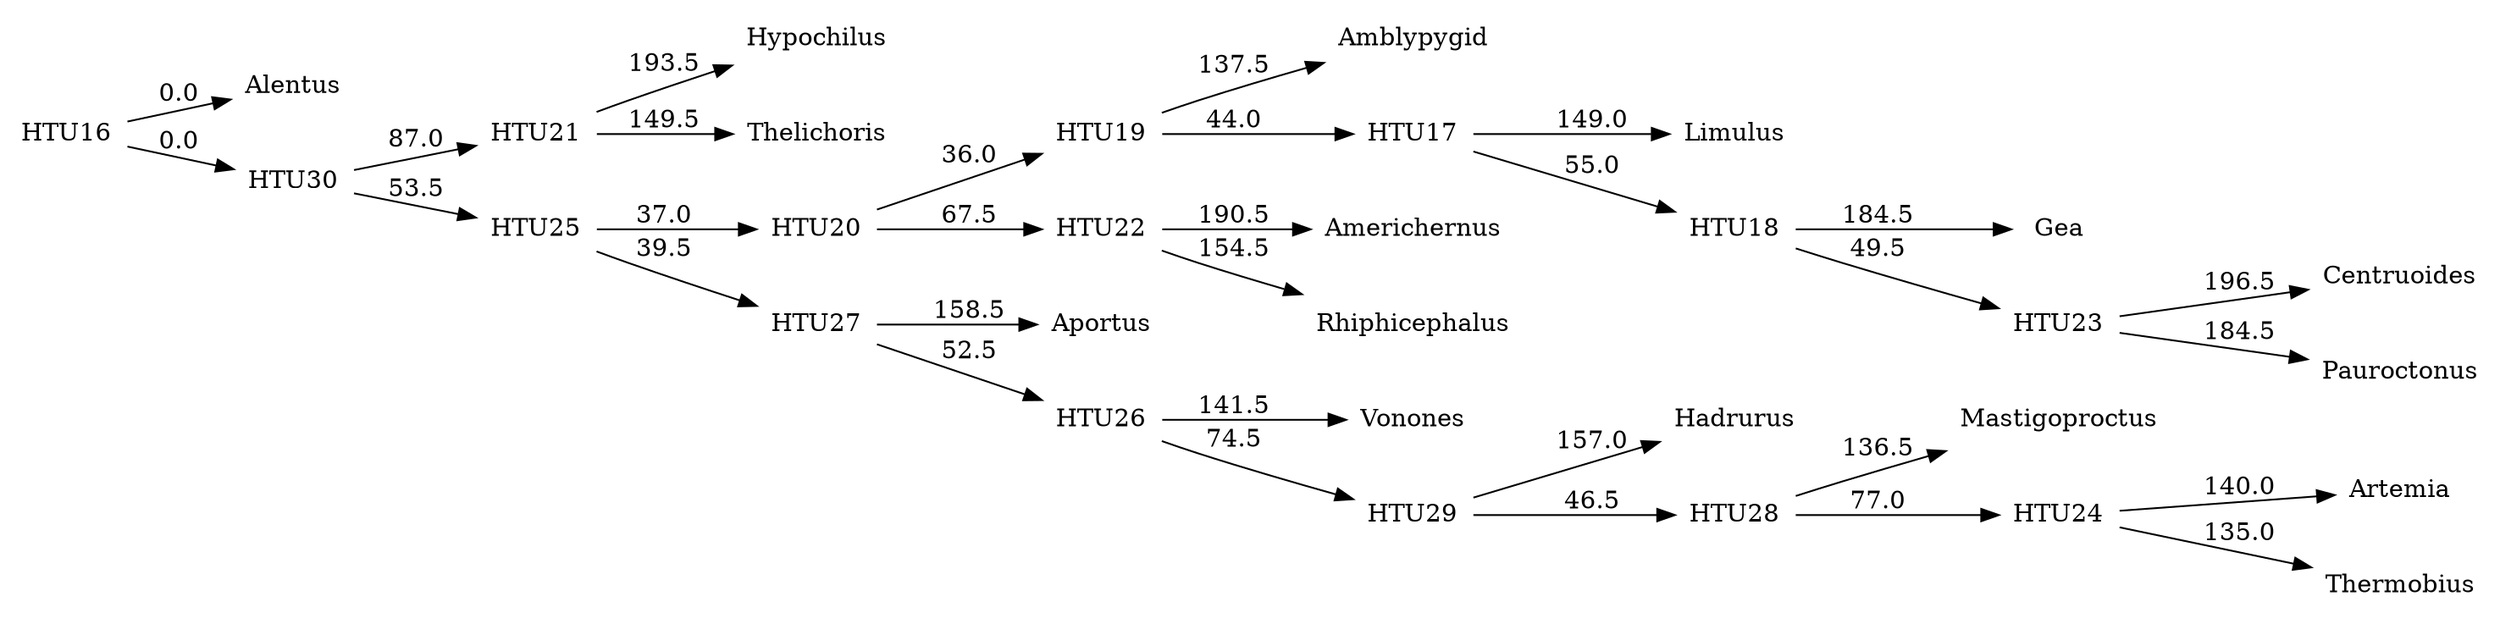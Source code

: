 digraph G {
	rankdir = LR;	node [ shape = none];

    0 [label=Alentus];
    1 [label=Amblypygid];
    2 [label=Americhernus];
    3 [label=Aportus];
    4 [label=Artemia];
    5 [label=Centruoides];
    6 [label=Gea];
    7 [label=Hadrurus];
    8 [label=Hypochilus];
    9 [label=Limulus];
    10 [label=Mastigoproctus];
    11 [label=Pauroctonus];
    12 [label=Rhiphicephalus];
    13 [label=Thelichoris];
    14 [label=Thermobius];
    15 [label=Vonones];
    16 [label=HTU16];
    17 [label=HTU17];
    18 [label=HTU18];
    19 [label=HTU19];
    20 [label=HTU20];
    21 [label=HTU21];
    22 [label=HTU22];
    23 [label=HTU23];
    24 [label=HTU24];
    25 [label=HTU25];
    26 [label=HTU26];
    27 [label=HTU27];
    28 [label=HTU28];
    29 [label=HTU29];
    30 [label=HTU30];
    16 -> 0 [label=0.0];
    16 -> 30 [label=0.0];
    17 -> 9 [label=149.0];
    17 -> 18 [label=55.0];
    18 -> 6 [label=184.5];
    18 -> 23 [label=49.5];
    19 -> 1 [label=137.5];
    19 -> 17 [label=44.0];
    20 -> 19 [label=36.0];
    20 -> 22 [label=67.5];
    21 -> 8 [label=193.5];
    21 -> 13 [label=149.5];
    22 -> 2 [label=190.5];
    22 -> 12 [label=154.5];
    23 -> 5 [label=196.5];
    23 -> 11 [label=184.5];
    24 -> 4 [label=140.0];
    24 -> 14 [label=135.0];
    25 -> 20 [label=37.0];
    25 -> 27 [label=39.5];
    26 -> 15 [label=141.5];
    26 -> 29 [label=74.5];
    27 -> 3 [label=158.5];
    27 -> 26 [label=52.5];
    28 -> 10 [label=136.5];
    28 -> 24 [label=77.0];
    29 -> 7 [label=157.0];
    29 -> 28 [label=46.5];
    30 -> 21 [label=87.0];
    30 -> 25 [label=53.5];
}
//2893.0
digraph G {
	rankdir = LR;	node [ shape = none];

    0 [label=Alentus];
    1 [label=Amblypygid];
    2 [label=Americhernus];
    3 [label=Aportus];
    4 [label=Artemia];
    5 [label=Centruoides];
    6 [label=Gea];
    7 [label=Hadrurus];
    8 [label=Hypochilus];
    9 [label=Limulus];
    10 [label=Mastigoproctus];
    11 [label=Pauroctonus];
    12 [label=Rhiphicephalus];
    13 [label=Thelichoris];
    14 [label=Thermobius];
    15 [label=Vonones];
    16 [label=HTU16];
    17 [label=HTU17];
    18 [label=HTU18];
    19 [label=HTU19];
    20 [label=HTU20];
    21 [label=HTU21];
    22 [label=HTU22];
    23 [label=HTU23];
    24 [label=HTU24];
    25 [label=HTU25];
    26 [label=HTU26];
    27 [label=HTU27];
    28 [label=HTU28];
    29 [label=HTU29];
    30 [label=HTU30];
    16 -> 0 [label=0.0];
    16 -> 30 [label=0.0];
    17 -> 9 [label=161.0];
    17 -> 18 [label=55.0];
    18 -> 6 [label=179.0];
    18 -> 23 [label=57.0];
    19 -> 1 [label=135.0];
    19 -> 17 [label=40.0];
    20 -> 19 [label=28.0];
    20 -> 22 [label=70.5];
    21 -> 8 [label=194.5];
    21 -> 13 [label=157.5];
    22 -> 2 [label=186.5];
    22 -> 12 [label=172.0];
    23 -> 5 [label=197.5];
    23 -> 11 [label=185.5];
    24 -> 4 [label=112.0];
    24 -> 14 [label=106.0];
    25 -> 20 [label=27.5];
    25 -> 28 [label=32.0];
    26 -> 15 [label=135.0];
    26 -> 24 [label=111.0];
    27 -> 26 [label=47.0];
    27 -> 29 [label=45.0];
    28 -> 3 [label=184.5];
    28 -> 27 [label=47.0];
    29 -> 7 [label=188.5];
    29 -> 10 [label=134.5];
    30 -> 21 [label=81.5];
    30 -> 25 [label=42.0];
}
//2890.0
digraph G {
	rankdir = LR;	node [ shape = none];

    0 [label=Alentus];
    1 [label=Amblypygid];
    2 [label=Americhernus];
    3 [label=Aportus];
    4 [label=Artemia];
    5 [label=Centruoides];
    6 [label=Gea];
    7 [label=Hadrurus];
    8 [label=Hypochilus];
    9 [label=Limulus];
    10 [label=Mastigoproctus];
    11 [label=Pauroctonus];
    12 [label=Rhiphicephalus];
    13 [label=Thelichoris];
    14 [label=Thermobius];
    15 [label=Vonones];
    16 [label=HTU16];
    17 [label=HTU17];
    18 [label=HTU18];
    19 [label=HTU19];
    20 [label=HTU20];
    21 [label=HTU21];
    22 [label=HTU22];
    23 [label=HTU23];
    24 [label=HTU24];
    25 [label=HTU25];
    26 [label=HTU26];
    27 [label=HTU27];
    28 [label=HTU28];
    29 [label=HTU29];
    30 [label=HTU30];
    16 -> 0 [label=0.0];
    16 -> 30 [label=0.0];
    17 -> 9 [label=161.0];
    17 -> 18 [label=55.0];
    18 -> 6 [label=179.0];
    18 -> 23 [label=57.0];
    19 -> 1 [label=135.0];
    19 -> 17 [label=40.0];
    20 -> 19 [label=28.0];
    20 -> 22 [label=70.5];
    21 -> 8 [label=194.5];
    21 -> 13 [label=157.5];
    22 -> 2 [label=186.5];
    22 -> 12 [label=172.0];
    23 -> 5 [label=197.5];
    23 -> 11 [label=185.5];
    24 -> 4 [label=112.0];
    24 -> 14 [label=106.0];
    25 -> 20 [label=27.5];
    25 -> 28 [label=32.0];
    26 -> 15 [label=135.0];
    26 -> 24 [label=111.0];
    27 -> 26 [label=47.0];
    27 -> 29 [label=45.0];
    28 -> 3 [label=184.5];
    28 -> 27 [label=47.0];
    29 -> 7 [label=188.5];
    29 -> 10 [label=134.5];
    30 -> 21 [label=81.5];
    30 -> 25 [label=42.0];
}
//2890.0
digraph G {
	rankdir = LR;	node [ shape = none];

    0 [label=Alentus];
    1 [label=Amblypygid];
    2 [label=Americhernus];
    3 [label=Aportus];
    4 [label=Artemia];
    5 [label=Centruoides];
    6 [label=Gea];
    7 [label=Hadrurus];
    8 [label=Hypochilus];
    9 [label=Limulus];
    10 [label=Mastigoproctus];
    11 [label=Pauroctonus];
    12 [label=Rhiphicephalus];
    13 [label=Thelichoris];
    14 [label=Thermobius];
    15 [label=Vonones];
    16 [label=HTU16];
    17 [label=HTU17];
    18 [label=HTU18];
    19 [label=HTU19];
    20 [label=HTU20];
    21 [label=HTU21];
    22 [label=HTU22];
    23 [label=HTU23];
    24 [label=HTU24];
    25 [label=HTU25];
    26 [label=HTU26];
    27 [label=HTU27];
    28 [label=HTU28];
    29 [label=HTU29];
    30 [label=HTU30];
    31 [label=HTU31];
    32 [label=HTU32];
    33 [label=HTU33];
    34 [label=HTU34];
    16 -> 0 [label=79.0];
    16 -> 33 [label=84.0];
    17 -> 9 [label=163.0];
    17 -> 22 [label=25.0];
    18 -> 1 [label=127.5];
    18 -> 17 [label=57.0];
    19 -> 18 [label=37.0];
    19 -> 21 [label=65.5];
    20 -> 8 [label=157.5];
    20 -> 13 [label=143.5];
    21 -> 2 [label=178.0];
    21 -> 12 [label=167.0];
    22 -> 11 [label=184.0];
    22 -> 32 [label=5.5];
    23 -> 4 [label=149.5];
    23 -> 14 [label=149.5];
    24 -> 19 [label=24.0];
    24 -> 29 [label=42.5];
    25 -> 26 [label=30.0];
    25 -> 34 [label=5.0];
    26 -> 15 [label=144.5];
    26 -> 32 [label=5.5];
    27 -> 25 [label=43.5];
    27 -> 31 [label=48.0];
    28 -> 6 [label=150.5];
    28 -> 20 [label=59.0];
    29 -> 3 [label=188.5];
    29 -> 27 [label=37.5];
    30 -> 10 [label=152.0];
    30 -> 34 [label=3.5];
    31 -> 7 [label=178.0];
    31 -> 30 [label=24.5];
    32 -> 5 [label=177.0];
    33 -> 24 [label=25.0];
    33 -> 28 [label=73.5];
    34 -> 23 [label=61.5];
}
//2887.2
digraph G {
	rankdir = LR;	node [ shape = none];

    0 [label=Alentus];
    1 [label=Amblypygid];
    2 [label=Americhernus];
    3 [label=Aportus];
    4 [label=Artemia];
    5 [label=Centruoides];
    6 [label=Gea];
    7 [label=Hadrurus];
    8 [label=Hypochilus];
    9 [label=Limulus];
    10 [label=Mastigoproctus];
    11 [label=Pauroctonus];
    12 [label=Rhiphicephalus];
    13 [label=Thelichoris];
    14 [label=Thermobius];
    15 [label=Vonones];
    16 [label=HTU16];
    17 [label=HTU17];
    18 [label=HTU18];
    19 [label=HTU19];
    20 [label=HTU20];
    21 [label=HTU21];
    22 [label=HTU22];
    23 [label=HTU23];
    24 [label=HTU24];
    25 [label=HTU25];
    26 [label=HTU26];
    27 [label=HTU27];
    28 [label=HTU28];
    29 [label=HTU29];
    30 [label=HTU30];
    16 -> 0 [label=27.5];
    16 -> 30 [label=27.5];
    17 -> 9 [label=140.5];
    17 -> 18 [label=68.0];
    18 -> 6 [label=191.0];
    18 -> 11 [label=171.0];
    19 -> 1 [label=125.0];
    19 -> 17 [label=60.5];
    20 -> 19 [label=38.0];
    20 -> 22 [label=76.0];
    21 -> 8 [label=179.5];
    21 -> 13 [label=146.5];
    22 -> 2 [label=167.5];
    22 -> 12 [label=169.5];
    23 -> 4 [label=121.5];
    23 -> 14 [label=124.5];
    24 -> 20 [label=18.5];
    24 -> 28 [label=30.5];
    25 -> 23 [label=70.5];
    25 -> 26 [label=49.5];
    26 -> 5 [label=179.0];
    26 -> 15 [label=141.0];
    27 -> 25 [label=54.5];
    27 -> 29 [label=47.0];
    28 -> 3 [label=204.0];
    28 -> 27 [label=48.0];
    29 -> 7 [label=170.5];
    29 -> 10 [label=129.5];
    30 -> 21 [label=74.5];
    30 -> 24 [label=46.0];
}
//2874.0
digraph G {
	rankdir = LR;	node [ shape = none];

    0 [label=Alentus];
    1 [label=Amblypygid];
    2 [label=Americhernus];
    3 [label=Aportus];
    4 [label=Artemia];
    5 [label=Centruoides];
    6 [label=Gea];
    7 [label=Hadrurus];
    8 [label=Hypochilus];
    9 [label=Limulus];
    10 [label=Mastigoproctus];
    11 [label=Pauroctonus];
    12 [label=Rhiphicephalus];
    13 [label=Thelichoris];
    14 [label=Thermobius];
    15 [label=Vonones];
    16 [label=HTU16];
    17 [label=HTU17];
    18 [label=HTU18];
    19 [label=HTU19];
    20 [label=HTU20];
    21 [label=HTU21];
    22 [label=HTU22];
    23 [label=HTU23];
    24 [label=HTU24];
    25 [label=HTU25];
    26 [label=HTU26];
    27 [label=HTU27];
    28 [label=HTU28];
    29 [label=HTU29];
    30 [label=HTU30];
    16 -> 0 [label=42.0];
    16 -> 30 [label=44.0];
    17 -> 9 [label=141.5];
    17 -> 22 [label=69.0];
    18 -> 1 [label=151.5];
    18 -> 17 [label=39.0];
    19 -> 18 [label=31.5];
    19 -> 21 [label=67.5];
    20 -> 8 [label=175.0];
    20 -> 13 [label=162.0];
    21 -> 2 [label=184.0];
    21 -> 12 [label=177.0];
    22 -> 5 [label=179.5];
    22 -> 11 [label=161.5];
    23 -> 4 [label=149.0];
    23 -> 14 [label=152.0];
    24 -> 19 [label=32.0];
    24 -> 28 [label=40.5];
    25 -> 15 [label=154.0];
    25 -> 23 [label=69.5];
    26 -> 25 [label=53.0];
    26 -> 29 [label=45.5];
    27 -> 6 [label=169.0];
    27 -> 20 [label=53.5];
    28 -> 3 [label=187.5];
    28 -> 26 [label=43.0];
    29 -> 7 [label=185.5];
    29 -> 10 [label=157.5];
    30 -> 24 [label=29.5];
    30 -> 27 [label=86.0];
}
//2864.0
digraph G {
	rankdir = LR;	node [ shape = none];

    0 [label=Alentus];
    1 [label=Amblypygid];
    2 [label=Americhernus];
    3 [label=Aportus];
    4 [label=Artemia];
    5 [label=Centruoides];
    6 [label=Gea];
    7 [label=Hadrurus];
    8 [label=Hypochilus];
    9 [label=Limulus];
    10 [label=Mastigoproctus];
    11 [label=Pauroctonus];
    12 [label=Rhiphicephalus];
    13 [label=Thelichoris];
    14 [label=Thermobius];
    15 [label=Vonones];
    16 [label=HTU16];
    17 [label=HTU17];
    18 [label=HTU18];
    19 [label=HTU19];
    20 [label=HTU20];
    21 [label=HTU21];
    22 [label=HTU22];
    23 [label=HTU23];
    24 [label=HTU24];
    25 [label=HTU25];
    26 [label=HTU26];
    27 [label=HTU27];
    28 [label=HTU28];
    29 [label=HTU29];
    30 [label=HTU30];
    16 -> 0 [label=27.0];
    16 -> 30 [label=28.0];
    17 -> 9 [label=135.5];
    17 -> 22 [label=69.5];
    18 -> 1 [label=151.5];
    18 -> 17 [label=37.5];
    19 -> 18 [label=38.0];
    19 -> 21 [label=63.5];
    20 -> 8 [label=181.5];
    20 -> 13 [label=162.5];
    21 -> 2 [label=192.5];
    21 -> 12 [label=172.5];
    22 -> 5 [label=184.0];
    22 -> 11 [label=160.0];
    23 -> 4 [label=161.0];
    23 -> 14 [label=158.0];
    24 -> 19 [label=30.5];
    24 -> 27 [label=38.0];
    25 -> 15 [label=148.0];
    25 -> 29 [label=64.0];
    26 -> 6 [label=153.0];
    26 -> 20 [label=73.5];
    27 -> 3 [label=168.5];
    27 -> 25 [label=54.0];
    28 -> 10 [label=157.5];
    28 -> 23 [label=72.0];
    29 -> 7 [label=171.5];
    29 -> 28 [label=45.0];
    30 -> 24 [label=32.5];
    30 -> 26 [label=95.0];
}
//2862.0
digraph G {
	rankdir = LR;	node [ shape = none];

    0 [label=Alentus];
    1 [label=Amblypygid];
    2 [label=Americhernus];
    3 [label=Aportus];
    4 [label=Artemia];
    5 [label=Centruoides];
    6 [label=Gea];
    7 [label=Hadrurus];
    8 [label=Hypochilus];
    9 [label=Limulus];
    10 [label=Mastigoproctus];
    11 [label=Pauroctonus];
    12 [label=Rhiphicephalus];
    13 [label=Thelichoris];
    14 [label=Thermobius];
    15 [label=Vonones];
    16 [label=HTU16];
    17 [label=HTU17];
    18 [label=HTU18];
    19 [label=HTU19];
    20 [label=HTU20];
    21 [label=HTU21];
    22 [label=HTU22];
    23 [label=HTU23];
    24 [label=HTU24];
    25 [label=HTU25];
    26 [label=HTU26];
    27 [label=HTU27];
    28 [label=HTU28];
    29 [label=HTU29];
    30 [label=HTU30];
    16 -> 0 [label=28.5];
    16 -> 30 [label=29.5];
    17 -> 9 [label=162.5];
    17 -> 11 [label=190.5];
    18 -> 1 [label=137.5];
    18 -> 17 [label=45.5];
    19 -> 18 [label=35.0];
    19 -> 21 [label=78.5];
    20 -> 8 [label=179.5];
    20 -> 13 [label=164.5];
    21 -> 2 [label=185.5];
    21 -> 12 [label=181.5];
    22 -> 4 [label=109.5];
    22 -> 14 [label=120.0];
    23 -> 19 [label=34.0];
    23 -> 28 [label=29.0];
    24 -> 22 [label=71.0];
    24 -> 25 [label=54.0];
    25 -> 5 [label=154.0];
    25 -> 15 [label=146.0];
    26 -> 24 [label=52.5];
    26 -> 29 [label=55.0];
    27 -> 6 [label=163.5];
    27 -> 20 [label=64.5];
    28 -> 3 [label=175.5];
    28 -> 26 [label=57.5];
    29 -> 7 [label=169.5];
    29 -> 10 [label=131.5];
    30 -> 23 [label=36.5];
    30 -> 27 [label=83.5];
}
//2861.0
digraph G {
	rankdir = LR;	node [ shape = none];

    0 [label=Alentus];
    1 [label=Amblypygid];
    2 [label=Americhernus];
    3 [label=Aportus];
    4 [label=Artemia];
    5 [label=Centruoides];
    6 [label=Gea];
    7 [label=Hadrurus];
    8 [label=Hypochilus];
    9 [label=Limulus];
    10 [label=Mastigoproctus];
    11 [label=Pauroctonus];
    12 [label=Rhiphicephalus];
    13 [label=Thelichoris];
    14 [label=Thermobius];
    15 [label=Vonones];
    16 [label=HTU16];
    17 [label=HTU17];
    18 [label=HTU18];
    19 [label=HTU19];
    20 [label=HTU20];
    21 [label=HTU21];
    22 [label=HTU22];
    23 [label=HTU23];
    24 [label=HTU24];
    25 [label=HTU25];
    26 [label=HTU26];
    27 [label=HTU27];
    28 [label=HTU28];
    29 [label=HTU29];
    30 [label=HTU30];
    16 -> 0 [label=28.5];
    16 -> 30 [label=29.5];
    17 -> 9 [label=162.5];
    17 -> 11 [label=190.5];
    18 -> 1 [label=137.5];
    18 -> 17 [label=45.5];
    19 -> 18 [label=35.0];
    19 -> 21 [label=78.5];
    20 -> 8 [label=179.5];
    20 -> 13 [label=164.5];
    21 -> 2 [label=185.5];
    21 -> 12 [label=181.5];
    22 -> 4 [label=109.5];
    22 -> 14 [label=120.0];
    23 -> 19 [label=34.0];
    23 -> 28 [label=29.0];
    24 -> 22 [label=71.0];
    24 -> 25 [label=54.0];
    25 -> 5 [label=154.0];
    25 -> 15 [label=146.0];
    26 -> 24 [label=52.5];
    26 -> 29 [label=55.0];
    27 -> 6 [label=163.5];
    27 -> 20 [label=64.5];
    28 -> 3 [label=175.5];
    28 -> 26 [label=57.5];
    29 -> 7 [label=169.5];
    29 -> 10 [label=131.5];
    30 -> 23 [label=36.5];
    30 -> 27 [label=83.5];
}
//2861.0
digraph G {
	rankdir = LR;	node [ shape = none];

    0 [label=Alentus];
    1 [label=Amblypygid];
    2 [label=Americhernus];
    3 [label=Aportus];
    4 [label=Artemia];
    5 [label=Centruoides];
    6 [label=Gea];
    7 [label=Hadrurus];
    8 [label=Hypochilus];
    9 [label=Limulus];
    10 [label=Mastigoproctus];
    11 [label=Pauroctonus];
    12 [label=Rhiphicephalus];
    13 [label=Thelichoris];
    14 [label=Thermobius];
    15 [label=Vonones];
    16 [label=HTU16];
    17 [label=HTU17];
    18 [label=HTU18];
    19 [label=HTU19];
    20 [label=HTU20];
    21 [label=HTU21];
    22 [label=HTU22];
    23 [label=HTU23];
    24 [label=HTU24];
    25 [label=HTU25];
    26 [label=HTU26];
    27 [label=HTU27];
    28 [label=HTU28];
    29 [label=HTU29];
    30 [label=HTU30];
    16 -> 0 [label=28.5];
    16 -> 30 [label=29.5];
    17 -> 9 [label=162.5];
    17 -> 11 [label=190.5];
    18 -> 1 [label=137.5];
    18 -> 17 [label=45.5];
    19 -> 18 [label=35.0];
    19 -> 21 [label=78.5];
    20 -> 8 [label=179.5];
    20 -> 13 [label=164.5];
    21 -> 2 [label=185.5];
    21 -> 12 [label=181.5];
    22 -> 4 [label=109.5];
    22 -> 14 [label=120.0];
    23 -> 19 [label=34.0];
    23 -> 28 [label=29.0];
    24 -> 22 [label=71.0];
    24 -> 25 [label=54.0];
    25 -> 5 [label=154.0];
    25 -> 15 [label=146.0];
    26 -> 24 [label=52.5];
    26 -> 29 [label=55.0];
    27 -> 6 [label=163.5];
    27 -> 20 [label=64.5];
    28 -> 3 [label=175.5];
    28 -> 26 [label=57.5];
    29 -> 7 [label=169.5];
    29 -> 10 [label=131.5];
    30 -> 23 [label=36.5];
    30 -> 27 [label=83.5];
}
//2861.0
digraph G {
	rankdir = LR;	node [ shape = none];

    0 [label=Alentus];
    1 [label=Amblypygid];
    2 [label=Americhernus];
    3 [label=Aportus];
    4 [label=Artemia];
    5 [label=Centruoides];
    6 [label=Gea];
    7 [label=Hadrurus];
    8 [label=Hypochilus];
    9 [label=Limulus];
    10 [label=Mastigoproctus];
    11 [label=Pauroctonus];
    12 [label=Rhiphicephalus];
    13 [label=Thelichoris];
    14 [label=Thermobius];
    15 [label=Vonones];
    16 [label=HTU16];
    17 [label=HTU17];
    18 [label=HTU18];
    19 [label=HTU19];
    20 [label=HTU20];
    21 [label=HTU21];
    22 [label=HTU22];
    23 [label=HTU23];
    24 [label=HTU24];
    25 [label=HTU25];
    26 [label=HTU26];
    27 [label=HTU27];
    28 [label=HTU28];
    29 [label=HTU29];
    30 [label=HTU30];
    16 -> 0 [label=35.5];
    16 -> 30 [label=38.5];
    17 -> 9 [label=164.5];
    17 -> 11 [label=188.5];
    18 -> 1 [label=130.0];
    18 -> 17 [label=57.5];
    19 -> 18 [label=38.0];
    19 -> 21 [label=65.0];
    20 -> 8 [label=169.0];
    20 -> 13 [label=149.0];
    21 -> 2 [label=180.5];
    21 -> 12 [label=171.5];
    22 -> 4 [label=156.5];
    22 -> 14 [label=144.0];
    23 -> 19 [label=27.5];
    23 -> 27 [label=35.5];
    24 -> 5 [label=182.0];
    24 -> 15 [label=146.0];
    25 -> 24 [label=48.0];
    25 -> 29 [label=55.5];
    26 -> 6 [label=151.0];
    26 -> 20 [label=68.0];
    27 -> 3 [label=179.5];
    27 -> 25 [label=52.5];
    28 -> 10 [label=147.5];
    28 -> 22 [label=64.0];
    29 -> 7 [label=159.5];
    29 -> 28 [label=43.5];
    30 -> 23 [label=29.5];
    30 -> 26 [label=77.5];
}
//2855.0
